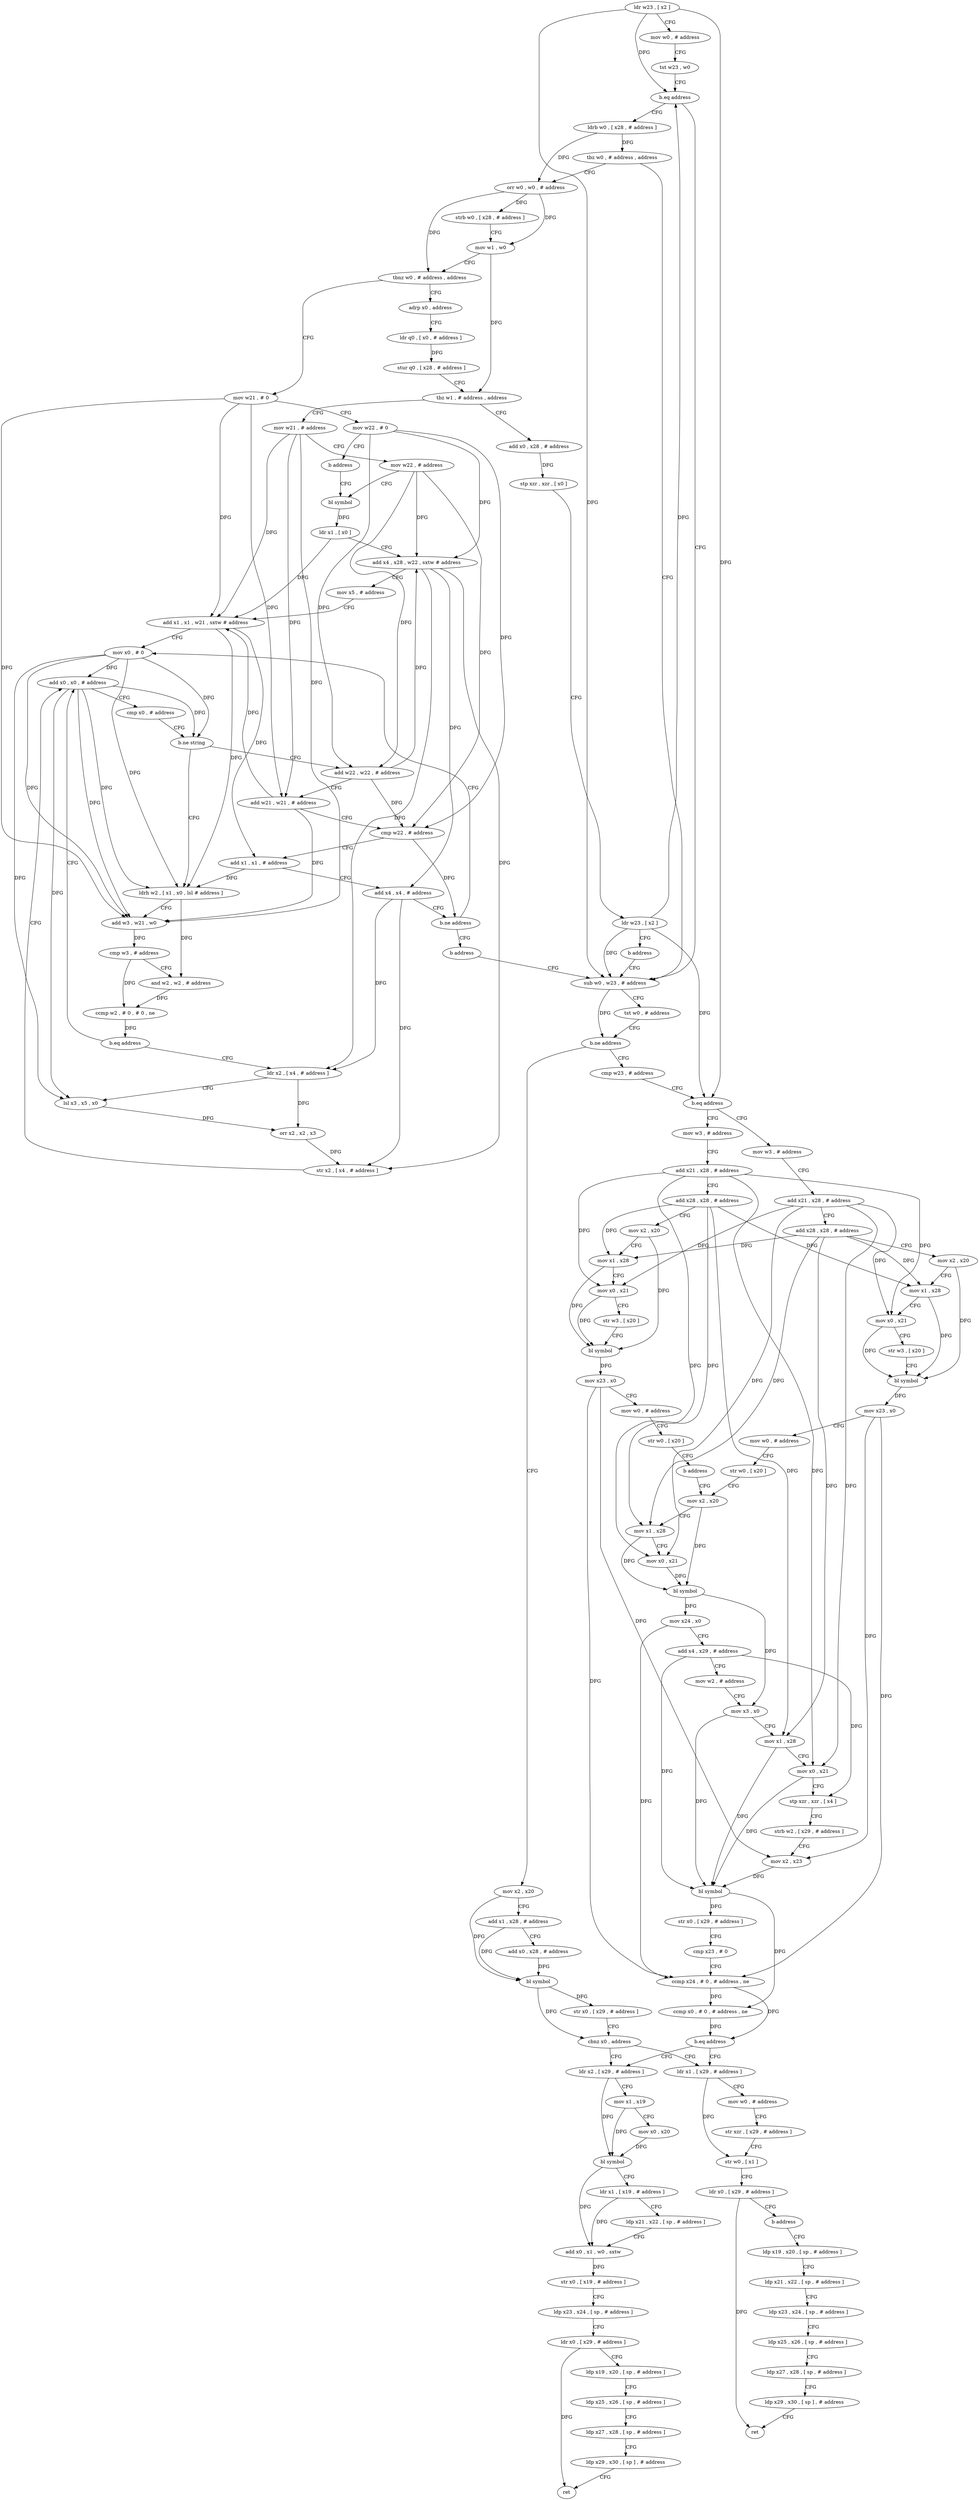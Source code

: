 digraph "func" {
"4278208" [label = "ldr w23 , [ x2 ]" ]
"4278212" [label = "mov w0 , # address" ]
"4278216" [label = "tst w23 , w0" ]
"4278220" [label = "b.eq address" ]
"4278232" [label = "sub w0 , w23 , # address" ]
"4278224" [label = "ldrb w0 , [ x28 , # address ]" ]
"4278236" [label = "tst w0 , # address" ]
"4278240" [label = "b.ne address" ]
"4279856" [label = "mov x2 , x20" ]
"4278244" [label = "cmp w23 , # address" ]
"4278228" [label = "tbz w0 , # address , address" ]
"4280552" [label = "orr w0 , w0 , # address" ]
"4279860" [label = "add x1 , x28 , # address" ]
"4279864" [label = "add x0 , x28 , # address" ]
"4279868" [label = "bl symbol" ]
"4279872" [label = "str x0 , [ x29 , # address ]" ]
"4279876" [label = "cbnz x0 , address" ]
"4278372" [label = "ldr x2 , [ x29 , # address ]" ]
"4279880" [label = "ldr x1 , [ x29 , # address ]" ]
"4278248" [label = "b.eq address" ]
"4279808" [label = "mov w3 , # address" ]
"4278252" [label = "mov w3 , # address" ]
"4280556" [label = "strb w0 , [ x28 , # address ]" ]
"4280560" [label = "mov w1 , w0" ]
"4280564" [label = "tbnz w0 , # address , address" ]
"4282220" [label = "mov w21 , # 0" ]
"4280568" [label = "adrp x0 , address" ]
"4278376" [label = "mov x1 , x19" ]
"4278380" [label = "mov x0 , x20" ]
"4278384" [label = "bl symbol" ]
"4278388" [label = "ldr x1 , [ x19 , # address ]" ]
"4278392" [label = "ldp x21 , x22 , [ sp , # address ]" ]
"4278396" [label = "add x0 , x1 , w0 , sxtw" ]
"4278400" [label = "str x0 , [ x19 , # address ]" ]
"4278404" [label = "ldp x23 , x24 , [ sp , # address ]" ]
"4278408" [label = "ldr x0 , [ x29 , # address ]" ]
"4278412" [label = "ldp x19 , x20 , [ sp , # address ]" ]
"4278416" [label = "ldp x25 , x26 , [ sp , # address ]" ]
"4278420" [label = "ldp x27 , x28 , [ sp , # address ]" ]
"4278424" [label = "ldp x29 , x30 , [ sp ] , # address" ]
"4278428" [label = "ret" ]
"4279884" [label = "mov w0 , # address" ]
"4279888" [label = "str xzr , [ x29 , # address ]" ]
"4279892" [label = "str w0 , [ x1 ]" ]
"4279896" [label = "ldr x0 , [ x29 , # address ]" ]
"4279900" [label = "b address" ]
"4276376" [label = "ldp x19 , x20 , [ sp , # address ]" ]
"4279812" [label = "add x21 , x28 , # address" ]
"4279816" [label = "add x28 , x28 , # address" ]
"4279820" [label = "mov x2 , x20" ]
"4279824" [label = "mov x1 , x28" ]
"4279828" [label = "mov x0 , x21" ]
"4279832" [label = "str w3 , [ x20 ]" ]
"4279836" [label = "bl symbol" ]
"4279840" [label = "mov x23 , x0" ]
"4279844" [label = "mov w0 , # address" ]
"4279848" [label = "str w0 , [ x20 ]" ]
"4279852" [label = "b address" ]
"4278296" [label = "mov x2 , x20" ]
"4278256" [label = "add x21 , x28 , # address" ]
"4278260" [label = "add x28 , x28 , # address" ]
"4278264" [label = "mov x2 , x20" ]
"4278268" [label = "mov x1 , x28" ]
"4278272" [label = "mov x0 , x21" ]
"4278276" [label = "str w3 , [ x20 ]" ]
"4278280" [label = "bl symbol" ]
"4278284" [label = "mov x23 , x0" ]
"4278288" [label = "mov w0 , # address" ]
"4278292" [label = "str w0 , [ x20 ]" ]
"4282224" [label = "mov w22 , # 0" ]
"4282228" [label = "b address" ]
"4282116" [label = "bl symbol" ]
"4280572" [label = "ldr q0 , [ x0 , # address ]" ]
"4280576" [label = "stur q0 , [ x28 , # address ]" ]
"4280580" [label = "tbz w1 , # address , address" ]
"4282108" [label = "mov w21 , # address" ]
"4280584" [label = "add x0 , x28 , # address" ]
"4276380" [label = "ldp x21 , x22 , [ sp , # address ]" ]
"4276384" [label = "ldp x23 , x24 , [ sp , # address ]" ]
"4276388" [label = "ldp x25 , x26 , [ sp , # address ]" ]
"4276392" [label = "ldp x27 , x28 , [ sp , # address ]" ]
"4276396" [label = "ldp x29 , x30 , [ sp ] , # address" ]
"4276400" [label = "ret" ]
"4278300" [label = "mov x1 , x28" ]
"4278304" [label = "mov x0 , x21" ]
"4278308" [label = "bl symbol" ]
"4278312" [label = "mov x24 , x0" ]
"4278316" [label = "add x4 , x29 , # address" ]
"4278320" [label = "mov w2 , # address" ]
"4278324" [label = "mov x3 , x0" ]
"4278328" [label = "mov x1 , x28" ]
"4278332" [label = "mov x0 , x21" ]
"4278336" [label = "stp xzr , xzr , [ x4 ]" ]
"4278340" [label = "strb w2 , [ x29 , # address ]" ]
"4278344" [label = "mov x2 , x23" ]
"4278348" [label = "bl symbol" ]
"4278352" [label = "str x0 , [ x29 , # address ]" ]
"4278356" [label = "cmp x23 , # 0" ]
"4278360" [label = "ccmp x24 , # 0 , # address , ne" ]
"4278364" [label = "ccmp x0 , # 0 , # address , ne" ]
"4278368" [label = "b.eq address" ]
"4282120" [label = "ldr x1 , [ x0 ]" ]
"4282124" [label = "add x4 , x28 , w22 , sxtw # address" ]
"4282128" [label = "mov x5 , # address" ]
"4282132" [label = "add x1 , x1 , w21 , sxtw # address" ]
"4282136" [label = "mov x0 , # 0" ]
"4282112" [label = "mov w22 , # address" ]
"4280588" [label = "stp xzr , xzr , [ x0 ]" ]
"4280592" [label = "ldr w23 , [ x2 ]" ]
"4280596" [label = "b address" ]
"4282180" [label = "add x0 , x0 , # address" ]
"4282184" [label = "cmp x0 , # address" ]
"4282188" [label = "b.ne string" ]
"4282140" [label = "ldrh w2 , [ x1 , x0 , lsl # address ]" ]
"4282192" [label = "add w22 , w22 , # address" ]
"4282164" [label = "ldr x2 , [ x4 , # address ]" ]
"4282168" [label = "lsl x3 , x5 , x0" ]
"4282172" [label = "orr x2 , x2 , x3" ]
"4282176" [label = "str x2 , [ x4 , # address ]" ]
"4282144" [label = "add w3 , w21 , w0" ]
"4282148" [label = "cmp w3 , # address" ]
"4282152" [label = "and w2 , w2 , # address" ]
"4282156" [label = "ccmp w2 , # 0 , # 0 , ne" ]
"4282160" [label = "b.eq address" ]
"4282196" [label = "add w21 , w21 , # address" ]
"4282200" [label = "cmp w22 , # address" ]
"4282204" [label = "add x1 , x1 , # address" ]
"4282208" [label = "add x4 , x4 , # address" ]
"4282212" [label = "b.ne address" ]
"4282216" [label = "b address" ]
"4278208" -> "4278212" [ label = "CFG" ]
"4278208" -> "4278220" [ label = "DFG" ]
"4278208" -> "4278232" [ label = "DFG" ]
"4278208" -> "4278248" [ label = "DFG" ]
"4278212" -> "4278216" [ label = "CFG" ]
"4278216" -> "4278220" [ label = "CFG" ]
"4278220" -> "4278232" [ label = "CFG" ]
"4278220" -> "4278224" [ label = "CFG" ]
"4278232" -> "4278236" [ label = "CFG" ]
"4278232" -> "4278240" [ label = "DFG" ]
"4278224" -> "4278228" [ label = "DFG" ]
"4278224" -> "4280552" [ label = "DFG" ]
"4278236" -> "4278240" [ label = "CFG" ]
"4278240" -> "4279856" [ label = "CFG" ]
"4278240" -> "4278244" [ label = "CFG" ]
"4279856" -> "4279860" [ label = "CFG" ]
"4279856" -> "4279868" [ label = "DFG" ]
"4278244" -> "4278248" [ label = "CFG" ]
"4278228" -> "4280552" [ label = "CFG" ]
"4278228" -> "4278232" [ label = "CFG" ]
"4280552" -> "4280556" [ label = "DFG" ]
"4280552" -> "4280560" [ label = "DFG" ]
"4280552" -> "4280564" [ label = "DFG" ]
"4279860" -> "4279864" [ label = "CFG" ]
"4279860" -> "4279868" [ label = "DFG" ]
"4279864" -> "4279868" [ label = "DFG" ]
"4279868" -> "4279872" [ label = "DFG" ]
"4279868" -> "4279876" [ label = "DFG" ]
"4279872" -> "4279876" [ label = "CFG" ]
"4279876" -> "4278372" [ label = "CFG" ]
"4279876" -> "4279880" [ label = "CFG" ]
"4278372" -> "4278376" [ label = "CFG" ]
"4278372" -> "4278384" [ label = "DFG" ]
"4279880" -> "4279884" [ label = "CFG" ]
"4279880" -> "4279892" [ label = "DFG" ]
"4278248" -> "4279808" [ label = "CFG" ]
"4278248" -> "4278252" [ label = "CFG" ]
"4279808" -> "4279812" [ label = "CFG" ]
"4278252" -> "4278256" [ label = "CFG" ]
"4280556" -> "4280560" [ label = "CFG" ]
"4280560" -> "4280564" [ label = "CFG" ]
"4280560" -> "4280580" [ label = "DFG" ]
"4280564" -> "4282220" [ label = "CFG" ]
"4280564" -> "4280568" [ label = "CFG" ]
"4282220" -> "4282224" [ label = "CFG" ]
"4282220" -> "4282132" [ label = "DFG" ]
"4282220" -> "4282144" [ label = "DFG" ]
"4282220" -> "4282196" [ label = "DFG" ]
"4280568" -> "4280572" [ label = "CFG" ]
"4278376" -> "4278380" [ label = "CFG" ]
"4278376" -> "4278384" [ label = "DFG" ]
"4278380" -> "4278384" [ label = "DFG" ]
"4278384" -> "4278388" [ label = "CFG" ]
"4278384" -> "4278396" [ label = "DFG" ]
"4278388" -> "4278392" [ label = "CFG" ]
"4278388" -> "4278396" [ label = "DFG" ]
"4278392" -> "4278396" [ label = "CFG" ]
"4278396" -> "4278400" [ label = "DFG" ]
"4278400" -> "4278404" [ label = "CFG" ]
"4278404" -> "4278408" [ label = "CFG" ]
"4278408" -> "4278412" [ label = "CFG" ]
"4278408" -> "4278428" [ label = "DFG" ]
"4278412" -> "4278416" [ label = "CFG" ]
"4278416" -> "4278420" [ label = "CFG" ]
"4278420" -> "4278424" [ label = "CFG" ]
"4278424" -> "4278428" [ label = "CFG" ]
"4279884" -> "4279888" [ label = "CFG" ]
"4279888" -> "4279892" [ label = "CFG" ]
"4279892" -> "4279896" [ label = "CFG" ]
"4279896" -> "4279900" [ label = "CFG" ]
"4279896" -> "4276400" [ label = "DFG" ]
"4279900" -> "4276376" [ label = "CFG" ]
"4276376" -> "4276380" [ label = "CFG" ]
"4279812" -> "4279816" [ label = "CFG" ]
"4279812" -> "4279828" [ label = "DFG" ]
"4279812" -> "4278272" [ label = "DFG" ]
"4279812" -> "4278304" [ label = "DFG" ]
"4279812" -> "4278332" [ label = "DFG" ]
"4279816" -> "4279820" [ label = "CFG" ]
"4279816" -> "4279824" [ label = "DFG" ]
"4279816" -> "4278268" [ label = "DFG" ]
"4279816" -> "4278300" [ label = "DFG" ]
"4279816" -> "4278328" [ label = "DFG" ]
"4279820" -> "4279824" [ label = "CFG" ]
"4279820" -> "4279836" [ label = "DFG" ]
"4279824" -> "4279828" [ label = "CFG" ]
"4279824" -> "4279836" [ label = "DFG" ]
"4279828" -> "4279832" [ label = "CFG" ]
"4279828" -> "4279836" [ label = "DFG" ]
"4279832" -> "4279836" [ label = "CFG" ]
"4279836" -> "4279840" [ label = "DFG" ]
"4279840" -> "4279844" [ label = "CFG" ]
"4279840" -> "4278344" [ label = "DFG" ]
"4279840" -> "4278360" [ label = "DFG" ]
"4279844" -> "4279848" [ label = "CFG" ]
"4279848" -> "4279852" [ label = "CFG" ]
"4279852" -> "4278296" [ label = "CFG" ]
"4278296" -> "4278300" [ label = "CFG" ]
"4278296" -> "4278308" [ label = "DFG" ]
"4278256" -> "4278260" [ label = "CFG" ]
"4278256" -> "4279828" [ label = "DFG" ]
"4278256" -> "4278272" [ label = "DFG" ]
"4278256" -> "4278304" [ label = "DFG" ]
"4278256" -> "4278332" [ label = "DFG" ]
"4278260" -> "4278264" [ label = "CFG" ]
"4278260" -> "4279824" [ label = "DFG" ]
"4278260" -> "4278268" [ label = "DFG" ]
"4278260" -> "4278300" [ label = "DFG" ]
"4278260" -> "4278328" [ label = "DFG" ]
"4278264" -> "4278268" [ label = "CFG" ]
"4278264" -> "4278280" [ label = "DFG" ]
"4278268" -> "4278272" [ label = "CFG" ]
"4278268" -> "4278280" [ label = "DFG" ]
"4278272" -> "4278276" [ label = "CFG" ]
"4278272" -> "4278280" [ label = "DFG" ]
"4278276" -> "4278280" [ label = "CFG" ]
"4278280" -> "4278284" [ label = "DFG" ]
"4278284" -> "4278288" [ label = "CFG" ]
"4278284" -> "4278344" [ label = "DFG" ]
"4278284" -> "4278360" [ label = "DFG" ]
"4278288" -> "4278292" [ label = "CFG" ]
"4278292" -> "4278296" [ label = "CFG" ]
"4282224" -> "4282228" [ label = "CFG" ]
"4282224" -> "4282124" [ label = "DFG" ]
"4282224" -> "4282192" [ label = "DFG" ]
"4282224" -> "4282200" [ label = "DFG" ]
"4282228" -> "4282116" [ label = "CFG" ]
"4282116" -> "4282120" [ label = "DFG" ]
"4280572" -> "4280576" [ label = "DFG" ]
"4280576" -> "4280580" [ label = "CFG" ]
"4280580" -> "4282108" [ label = "CFG" ]
"4280580" -> "4280584" [ label = "CFG" ]
"4282108" -> "4282112" [ label = "CFG" ]
"4282108" -> "4282132" [ label = "DFG" ]
"4282108" -> "4282144" [ label = "DFG" ]
"4282108" -> "4282196" [ label = "DFG" ]
"4280584" -> "4280588" [ label = "DFG" ]
"4276380" -> "4276384" [ label = "CFG" ]
"4276384" -> "4276388" [ label = "CFG" ]
"4276388" -> "4276392" [ label = "CFG" ]
"4276392" -> "4276396" [ label = "CFG" ]
"4276396" -> "4276400" [ label = "CFG" ]
"4278300" -> "4278304" [ label = "CFG" ]
"4278300" -> "4278308" [ label = "DFG" ]
"4278304" -> "4278308" [ label = "DFG" ]
"4278308" -> "4278312" [ label = "DFG" ]
"4278308" -> "4278324" [ label = "DFG" ]
"4278312" -> "4278316" [ label = "CFG" ]
"4278312" -> "4278360" [ label = "DFG" ]
"4278316" -> "4278320" [ label = "CFG" ]
"4278316" -> "4278336" [ label = "DFG" ]
"4278316" -> "4278348" [ label = "DFG" ]
"4278320" -> "4278324" [ label = "CFG" ]
"4278324" -> "4278328" [ label = "CFG" ]
"4278324" -> "4278348" [ label = "DFG" ]
"4278328" -> "4278332" [ label = "CFG" ]
"4278328" -> "4278348" [ label = "DFG" ]
"4278332" -> "4278336" [ label = "CFG" ]
"4278332" -> "4278348" [ label = "DFG" ]
"4278336" -> "4278340" [ label = "CFG" ]
"4278340" -> "4278344" [ label = "CFG" ]
"4278344" -> "4278348" [ label = "DFG" ]
"4278348" -> "4278352" [ label = "DFG" ]
"4278348" -> "4278364" [ label = "DFG" ]
"4278352" -> "4278356" [ label = "CFG" ]
"4278356" -> "4278360" [ label = "CFG" ]
"4278360" -> "4278364" [ label = "DFG" ]
"4278360" -> "4278368" [ label = "DFG" ]
"4278364" -> "4278368" [ label = "DFG" ]
"4278368" -> "4279880" [ label = "CFG" ]
"4278368" -> "4278372" [ label = "CFG" ]
"4282120" -> "4282124" [ label = "CFG" ]
"4282120" -> "4282132" [ label = "DFG" ]
"4282124" -> "4282128" [ label = "CFG" ]
"4282124" -> "4282164" [ label = "DFG" ]
"4282124" -> "4282176" [ label = "DFG" ]
"4282124" -> "4282208" [ label = "DFG" ]
"4282128" -> "4282132" [ label = "CFG" ]
"4282132" -> "4282136" [ label = "CFG" ]
"4282132" -> "4282140" [ label = "DFG" ]
"4282132" -> "4282204" [ label = "DFG" ]
"4282136" -> "4282140" [ label = "DFG" ]
"4282136" -> "4282144" [ label = "DFG" ]
"4282136" -> "4282180" [ label = "DFG" ]
"4282136" -> "4282188" [ label = "DFG" ]
"4282136" -> "4282168" [ label = "DFG" ]
"4282112" -> "4282116" [ label = "CFG" ]
"4282112" -> "4282124" [ label = "DFG" ]
"4282112" -> "4282192" [ label = "DFG" ]
"4282112" -> "4282200" [ label = "DFG" ]
"4280588" -> "4280592" [ label = "CFG" ]
"4280592" -> "4280596" [ label = "CFG" ]
"4280592" -> "4278220" [ label = "DFG" ]
"4280592" -> "4278232" [ label = "DFG" ]
"4280592" -> "4278248" [ label = "DFG" ]
"4280596" -> "4278232" [ label = "CFG" ]
"4282180" -> "4282184" [ label = "CFG" ]
"4282180" -> "4282140" [ label = "DFG" ]
"4282180" -> "4282144" [ label = "DFG" ]
"4282180" -> "4282188" [ label = "DFG" ]
"4282180" -> "4282168" [ label = "DFG" ]
"4282184" -> "4282188" [ label = "CFG" ]
"4282188" -> "4282140" [ label = "CFG" ]
"4282188" -> "4282192" [ label = "CFG" ]
"4282140" -> "4282144" [ label = "CFG" ]
"4282140" -> "4282152" [ label = "DFG" ]
"4282192" -> "4282196" [ label = "CFG" ]
"4282192" -> "4282124" [ label = "DFG" ]
"4282192" -> "4282200" [ label = "DFG" ]
"4282164" -> "4282168" [ label = "CFG" ]
"4282164" -> "4282172" [ label = "DFG" ]
"4282168" -> "4282172" [ label = "DFG" ]
"4282172" -> "4282176" [ label = "DFG" ]
"4282176" -> "4282180" [ label = "CFG" ]
"4282144" -> "4282148" [ label = "DFG" ]
"4282148" -> "4282152" [ label = "CFG" ]
"4282148" -> "4282156" [ label = "DFG" ]
"4282152" -> "4282156" [ label = "DFG" ]
"4282156" -> "4282160" [ label = "DFG" ]
"4282160" -> "4282180" [ label = "CFG" ]
"4282160" -> "4282164" [ label = "CFG" ]
"4282196" -> "4282200" [ label = "CFG" ]
"4282196" -> "4282132" [ label = "DFG" ]
"4282196" -> "4282144" [ label = "DFG" ]
"4282200" -> "4282204" [ label = "CFG" ]
"4282200" -> "4282212" [ label = "DFG" ]
"4282204" -> "4282208" [ label = "CFG" ]
"4282204" -> "4282140" [ label = "DFG" ]
"4282208" -> "4282212" [ label = "CFG" ]
"4282208" -> "4282164" [ label = "DFG" ]
"4282208" -> "4282176" [ label = "DFG" ]
"4282212" -> "4282136" [ label = "CFG" ]
"4282212" -> "4282216" [ label = "CFG" ]
"4282216" -> "4278232" [ label = "CFG" ]
}
